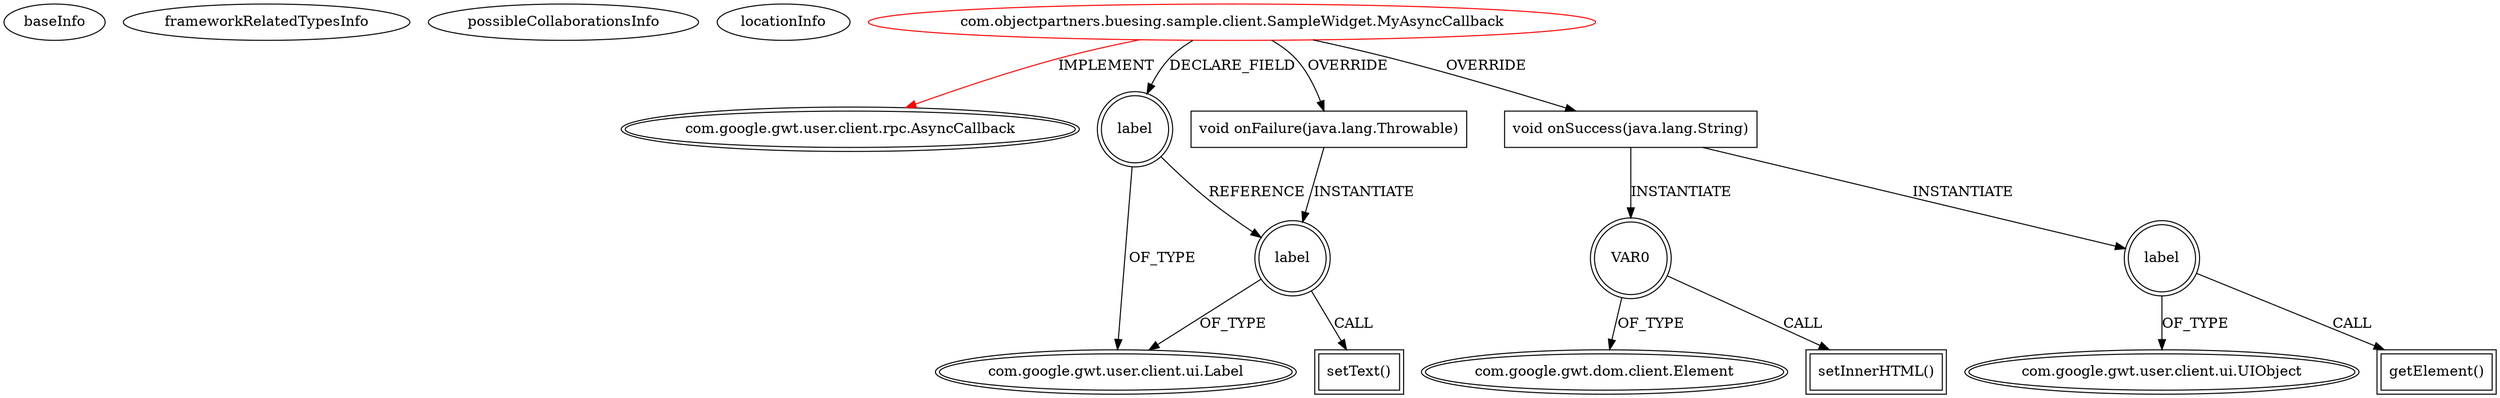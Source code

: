 digraph {
baseInfo[graphId=4125,category="extension_graph",isAnonymous=false,possibleRelation=false]
frameworkRelatedTypesInfo[0="com.google.gwt.user.client.rpc.AsyncCallback"]
possibleCollaborationsInfo[]
locationInfo[projectName="nbuesing-gwtMockitoExample",filePath="/nbuesing-gwtMockitoExample/gwtMockitoExample-master/src/com/objectpartners/buesing/sample/client/SampleWidget.java",contextSignature="MyAsyncCallback",graphId="4125"]
0[label="com.objectpartners.buesing.sample.client.SampleWidget.MyAsyncCallback",vertexType="ROOT_CLIENT_CLASS_DECLARATION",isFrameworkType=false,color=red]
1[label="com.google.gwt.user.client.rpc.AsyncCallback",vertexType="FRAMEWORK_INTERFACE_TYPE",isFrameworkType=true,peripheries=2]
2[label="label",vertexType="FIELD_DECLARATION",isFrameworkType=true,peripheries=2,shape=circle]
3[label="com.google.gwt.user.client.ui.Label",vertexType="FRAMEWORK_CLASS_TYPE",isFrameworkType=true,peripheries=2]
4[label="void onSuccess(java.lang.String)",vertexType="OVERRIDING_METHOD_DECLARATION",isFrameworkType=false,shape=box]
5[label="VAR0",vertexType="VARIABLE_EXPRESION",isFrameworkType=true,peripheries=2,shape=circle]
7[label="com.google.gwt.dom.client.Element",vertexType="FRAMEWORK_CLASS_TYPE",isFrameworkType=true,peripheries=2]
6[label="setInnerHTML()",vertexType="INSIDE_CALL",isFrameworkType=true,peripheries=2,shape=box]
8[label="label",vertexType="VARIABLE_EXPRESION",isFrameworkType=true,peripheries=2,shape=circle]
10[label="com.google.gwt.user.client.ui.UIObject",vertexType="FRAMEWORK_CLASS_TYPE",isFrameworkType=true,peripheries=2]
9[label="getElement()",vertexType="INSIDE_CALL",isFrameworkType=true,peripheries=2,shape=box]
11[label="void onFailure(java.lang.Throwable)",vertexType="OVERRIDING_METHOD_DECLARATION",isFrameworkType=false,shape=box]
12[label="label",vertexType="VARIABLE_EXPRESION",isFrameworkType=true,peripheries=2,shape=circle]
13[label="setText()",vertexType="INSIDE_CALL",isFrameworkType=true,peripheries=2,shape=box]
0->1[label="IMPLEMENT",color=red]
0->2[label="DECLARE_FIELD"]
2->3[label="OF_TYPE"]
0->4[label="OVERRIDE"]
4->5[label="INSTANTIATE"]
5->7[label="OF_TYPE"]
5->6[label="CALL"]
4->8[label="INSTANTIATE"]
8->10[label="OF_TYPE"]
8->9[label="CALL"]
0->11[label="OVERRIDE"]
11->12[label="INSTANTIATE"]
2->12[label="REFERENCE"]
12->3[label="OF_TYPE"]
12->13[label="CALL"]
}
